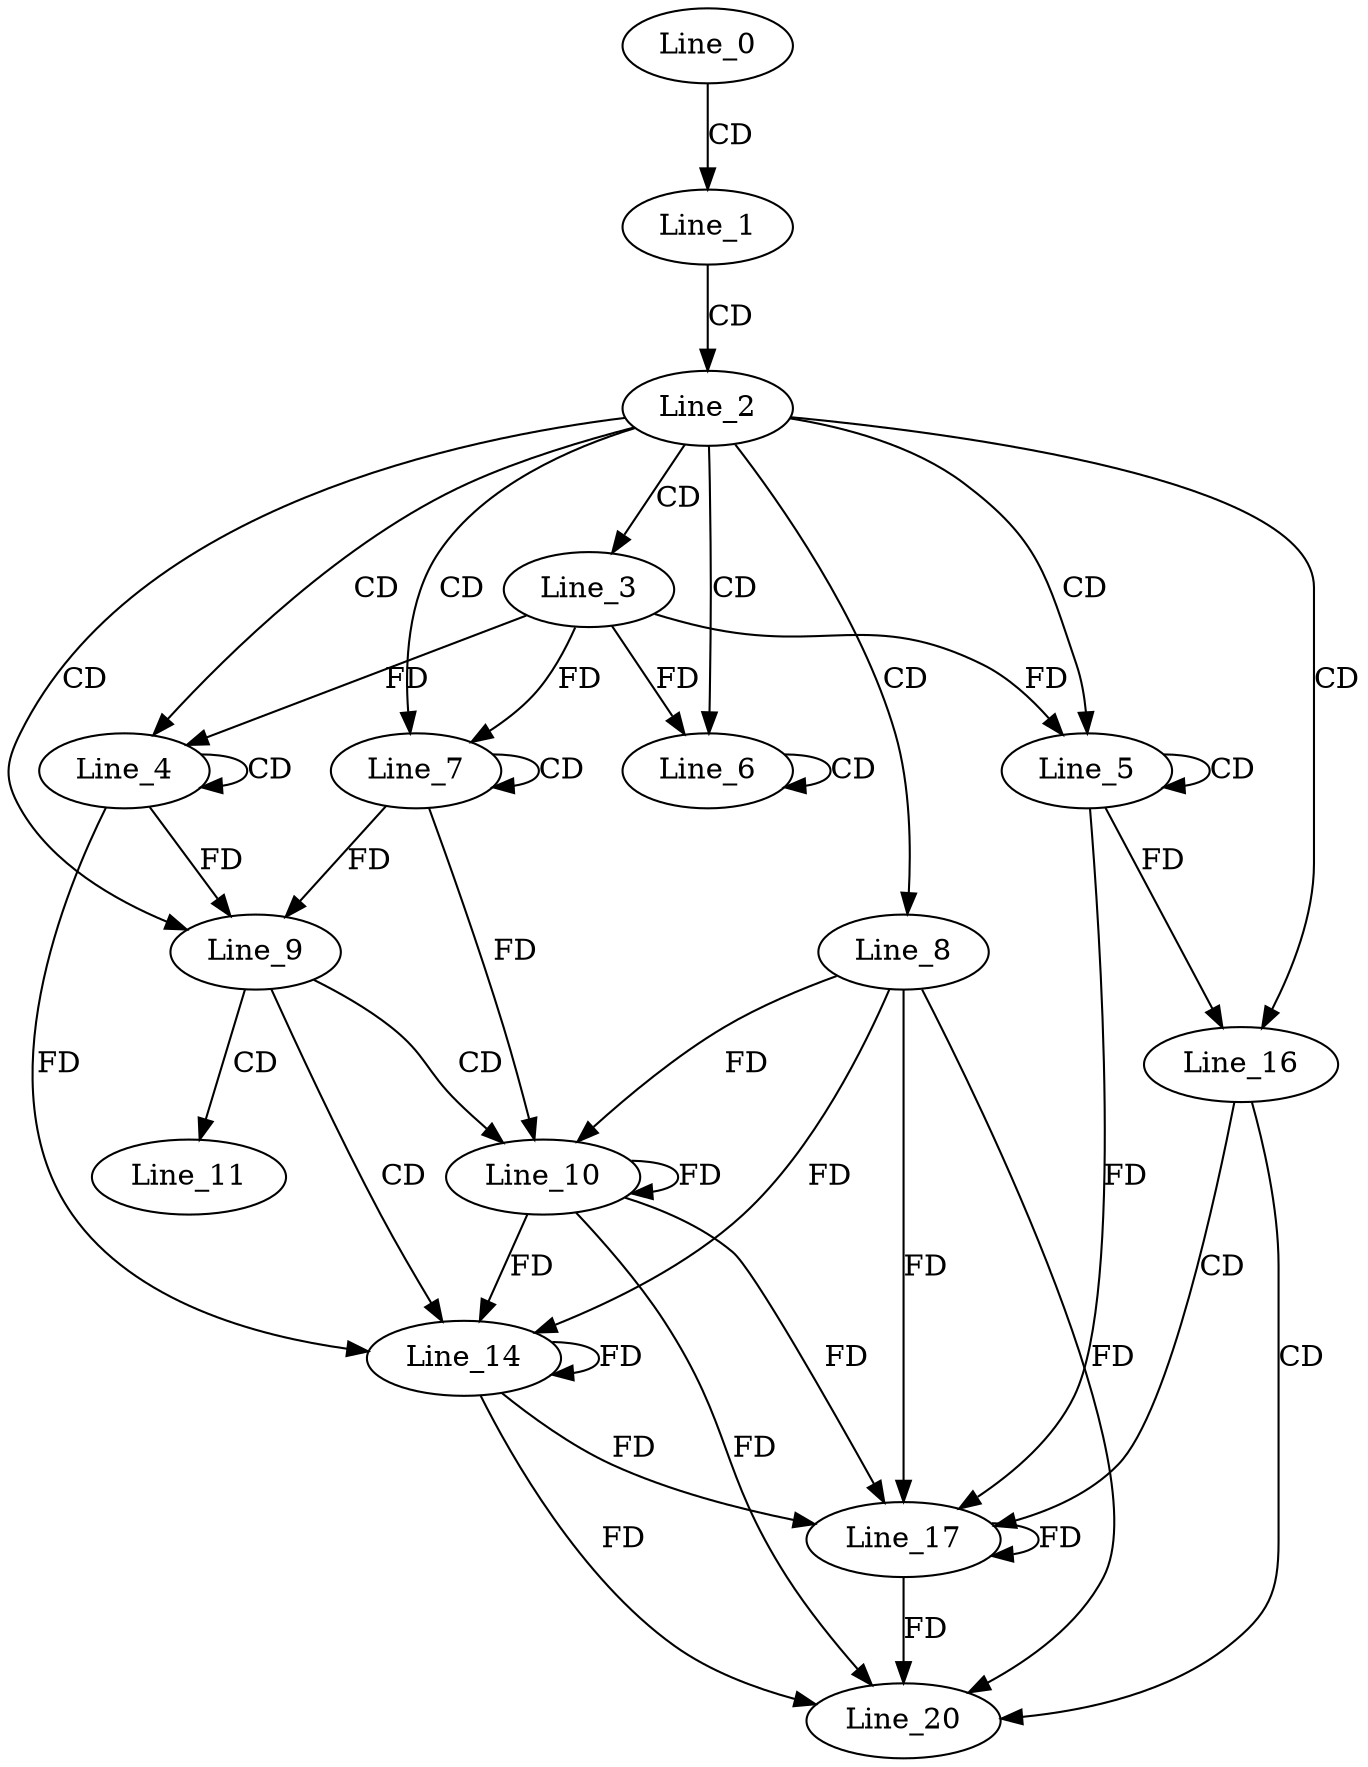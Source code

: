 digraph G {
  Line_0;
  Line_1;
  Line_2;
  Line_3;
  Line_4;
  Line_4;
  Line_5;
  Line_5;
  Line_6;
  Line_6;
  Line_7;
  Line_7;
  Line_8;
  Line_9;
  Line_10;
  Line_10;
  Line_11;
  Line_14;
  Line_16;
  Line_17;
  Line_17;
  Line_20;
  Line_0 -> Line_1 [ label="CD" ];
  Line_1 -> Line_2 [ label="CD" ];
  Line_2 -> Line_3 [ label="CD" ];
  Line_2 -> Line_4 [ label="CD" ];
  Line_4 -> Line_4 [ label="CD" ];
  Line_3 -> Line_4 [ label="FD" ];
  Line_2 -> Line_5 [ label="CD" ];
  Line_5 -> Line_5 [ label="CD" ];
  Line_3 -> Line_5 [ label="FD" ];
  Line_2 -> Line_6 [ label="CD" ];
  Line_6 -> Line_6 [ label="CD" ];
  Line_3 -> Line_6 [ label="FD" ];
  Line_2 -> Line_7 [ label="CD" ];
  Line_7 -> Line_7 [ label="CD" ];
  Line_3 -> Line_7 [ label="FD" ];
  Line_2 -> Line_8 [ label="CD" ];
  Line_2 -> Line_9 [ label="CD" ];
  Line_4 -> Line_9 [ label="FD" ];
  Line_7 -> Line_9 [ label="FD" ];
  Line_9 -> Line_10 [ label="CD" ];
  Line_8 -> Line_10 [ label="FD" ];
  Line_10 -> Line_10 [ label="FD" ];
  Line_7 -> Line_10 [ label="FD" ];
  Line_9 -> Line_11 [ label="CD" ];
  Line_9 -> Line_14 [ label="CD" ];
  Line_8 -> Line_14 [ label="FD" ];
  Line_10 -> Line_14 [ label="FD" ];
  Line_14 -> Line_14 [ label="FD" ];
  Line_4 -> Line_14 [ label="FD" ];
  Line_2 -> Line_16 [ label="CD" ];
  Line_5 -> Line_16 [ label="FD" ];
  Line_16 -> Line_17 [ label="CD" ];
  Line_8 -> Line_17 [ label="FD" ];
  Line_10 -> Line_17 [ label="FD" ];
  Line_14 -> Line_17 [ label="FD" ];
  Line_17 -> Line_17 [ label="FD" ];
  Line_5 -> Line_17 [ label="FD" ];
  Line_16 -> Line_20 [ label="CD" ];
  Line_8 -> Line_20 [ label="FD" ];
  Line_10 -> Line_20 [ label="FD" ];
  Line_14 -> Line_20 [ label="FD" ];
  Line_17 -> Line_20 [ label="FD" ];
}
